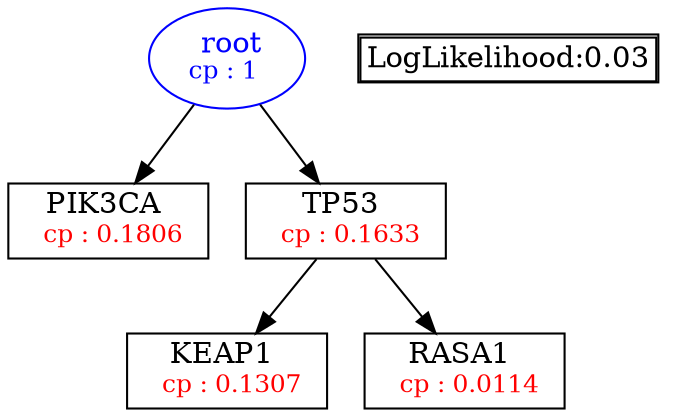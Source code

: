 digraph tree {
    "root" [label=<<font color='Blue'> root</font><br/><font color='Blue' POINT-SIZE='12'>cp : 1 </font>>, shape=oval, color=Blue];
    "S1" [label =<PIK3CA <br/> <font color='Red' POINT-SIZE='12'> cp : 0.1806 </font>>, shape=box];
    "S2" [label =<TP53 <br/> <font color='Red' POINT-SIZE='12'> cp : 0.1633 </font>>, shape=box];
    "S3" [label =<KEAP1 <br/> <font color='Red' POINT-SIZE='12'> cp : 0.1307 </font>>, shape=box];
    "S4" [label =<RASA1 <br/> <font color='Red' POINT-SIZE='12'> cp : 0.0114 </font>>, shape=box];
    "root" -> "S1";
    "root" -> "S2";
    "S2" -> "S3";
    "S2" -> "S4";

    node[shape=plaintext]
    fontsize="10"
    struct1 [label=
    <<TABLE BORDER="1" CELLBORDER="1" CELLSPACING="0" >
    <TR><TD ALIGN="LEFT">LogLikelihood:0.03</TD></TR>
    </TABLE>>];

}
